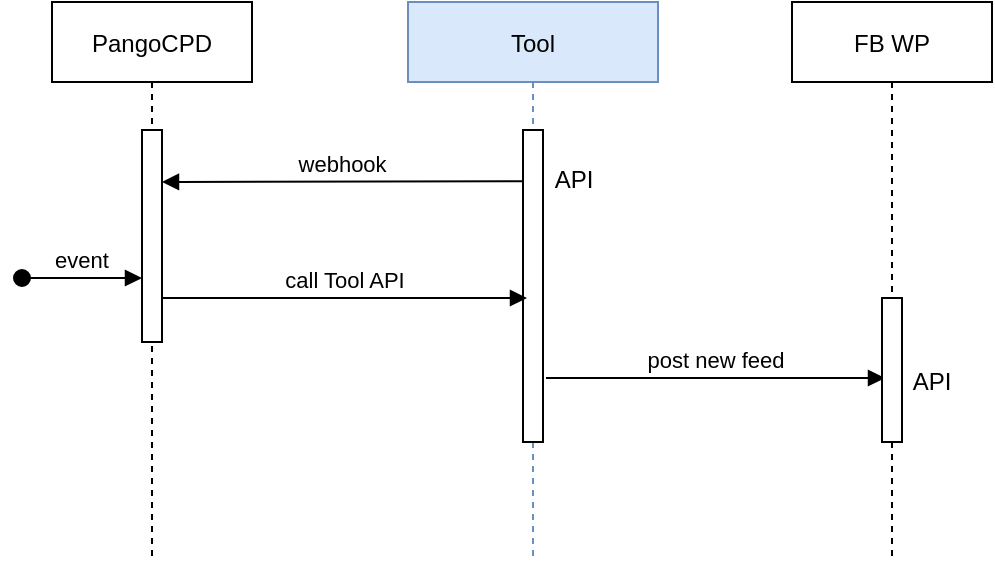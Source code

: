 <mxfile version="20.5.3" type="github">
  <diagram id="kgpKYQtTHZ0yAKxKKP6v" name="Page-1">
    <mxGraphModel dx="868" dy="522" grid="1" gridSize="10" guides="1" tooltips="1" connect="1" arrows="1" fold="1" page="1" pageScale="1" pageWidth="850" pageHeight="1100" math="0" shadow="0">
      <root>
        <mxCell id="0" />
        <mxCell id="1" parent="0" />
        <mxCell id="3nuBFxr9cyL0pnOWT2aG-1" value="PangoCPD" style="shape=umlLifeline;perimeter=lifelinePerimeter;container=1;collapsible=0;recursiveResize=0;rounded=0;shadow=0;strokeWidth=1;" parent="1" vertex="1">
          <mxGeometry x="120" y="80" width="100" height="280" as="geometry" />
        </mxCell>
        <mxCell id="3nuBFxr9cyL0pnOWT2aG-3" value="event" style="verticalAlign=bottom;startArrow=oval;endArrow=block;startSize=8;shadow=0;strokeWidth=1;" parent="3nuBFxr9cyL0pnOWT2aG-1" edge="1">
          <mxGeometry relative="1" as="geometry">
            <mxPoint x="-15" y="138" as="sourcePoint" />
            <mxPoint x="45" y="138" as="targetPoint" />
          </mxGeometry>
        </mxCell>
        <mxCell id="jURVguiZzo9leN1iXcmt-4" value="" style="points=[];perimeter=orthogonalPerimeter;rounded=0;shadow=0;strokeWidth=1;" vertex="1" parent="3nuBFxr9cyL0pnOWT2aG-1">
          <mxGeometry x="45" y="64" width="10" height="106" as="geometry" />
        </mxCell>
        <mxCell id="3nuBFxr9cyL0pnOWT2aG-5" value="Tool" style="shape=umlLifeline;perimeter=lifelinePerimeter;container=1;collapsible=0;recursiveResize=0;rounded=0;shadow=0;strokeWidth=1;fillColor=#dae8fc;strokeColor=#6c8ebf;" parent="1" vertex="1">
          <mxGeometry x="298" y="80" width="125" height="280" as="geometry" />
        </mxCell>
        <mxCell id="jURVguiZzo9leN1iXcmt-6" value="" style="points=[];perimeter=orthogonalPerimeter;rounded=0;shadow=0;strokeWidth=1;" vertex="1" parent="3nuBFxr9cyL0pnOWT2aG-5">
          <mxGeometry x="57.5" y="64" width="10" height="156" as="geometry" />
        </mxCell>
        <mxCell id="jURVguiZzo9leN1iXcmt-10" value="API" style="text;html=1;strokeColor=none;fillColor=none;align=center;verticalAlign=middle;whiteSpace=wrap;rounded=0;" vertex="1" parent="3nuBFxr9cyL0pnOWT2aG-5">
          <mxGeometry x="67.5" y="79" width="30" height="20" as="geometry" />
        </mxCell>
        <mxCell id="3nuBFxr9cyL0pnOWT2aG-8" value="call Tool API" style="verticalAlign=bottom;endArrow=block;entryX=0;entryY=0;shadow=0;strokeWidth=1;" parent="1" edge="1">
          <mxGeometry relative="1" as="geometry">
            <mxPoint x="175" y="228.0" as="sourcePoint" />
            <mxPoint x="357.5" y="228.0" as="targetPoint" />
          </mxGeometry>
        </mxCell>
        <mxCell id="3nuBFxr9cyL0pnOWT2aG-9" value="post new feed" style="verticalAlign=bottom;endArrow=block;shadow=0;strokeWidth=1;" parent="1" edge="1">
          <mxGeometry relative="1" as="geometry">
            <mxPoint x="367" y="268" as="sourcePoint" />
            <mxPoint x="536.5" y="268" as="targetPoint" />
          </mxGeometry>
        </mxCell>
        <mxCell id="jURVguiZzo9leN1iXcmt-1" value="FB WP" style="shape=umlLifeline;perimeter=lifelinePerimeter;container=1;collapsible=0;recursiveResize=0;rounded=0;shadow=0;strokeWidth=1;" vertex="1" parent="1">
          <mxGeometry x="490" y="80" width="100" height="280" as="geometry" />
        </mxCell>
        <mxCell id="jURVguiZzo9leN1iXcmt-2" value="" style="points=[];perimeter=orthogonalPerimeter;rounded=0;shadow=0;strokeWidth=1;" vertex="1" parent="jURVguiZzo9leN1iXcmt-1">
          <mxGeometry x="45" y="148" width="10" height="72" as="geometry" />
        </mxCell>
        <mxCell id="jURVguiZzo9leN1iXcmt-11" value="API" style="text;html=1;strokeColor=none;fillColor=none;align=center;verticalAlign=middle;whiteSpace=wrap;rounded=0;" vertex="1" parent="jURVguiZzo9leN1iXcmt-1">
          <mxGeometry x="55" y="180" width="30" height="20" as="geometry" />
        </mxCell>
        <mxCell id="jURVguiZzo9leN1iXcmt-5" value="webhook" style="verticalAlign=bottom;endArrow=block;shadow=0;strokeWidth=1;exitX=-0.271;exitY=0.164;exitDx=0;exitDy=0;exitPerimeter=0;" edge="1" parent="1">
          <mxGeometry relative="1" as="geometry">
            <mxPoint x="355.79" y="169.584" as="sourcePoint" />
            <mxPoint x="175" y="170" as="targetPoint" />
          </mxGeometry>
        </mxCell>
      </root>
    </mxGraphModel>
  </diagram>
</mxfile>
